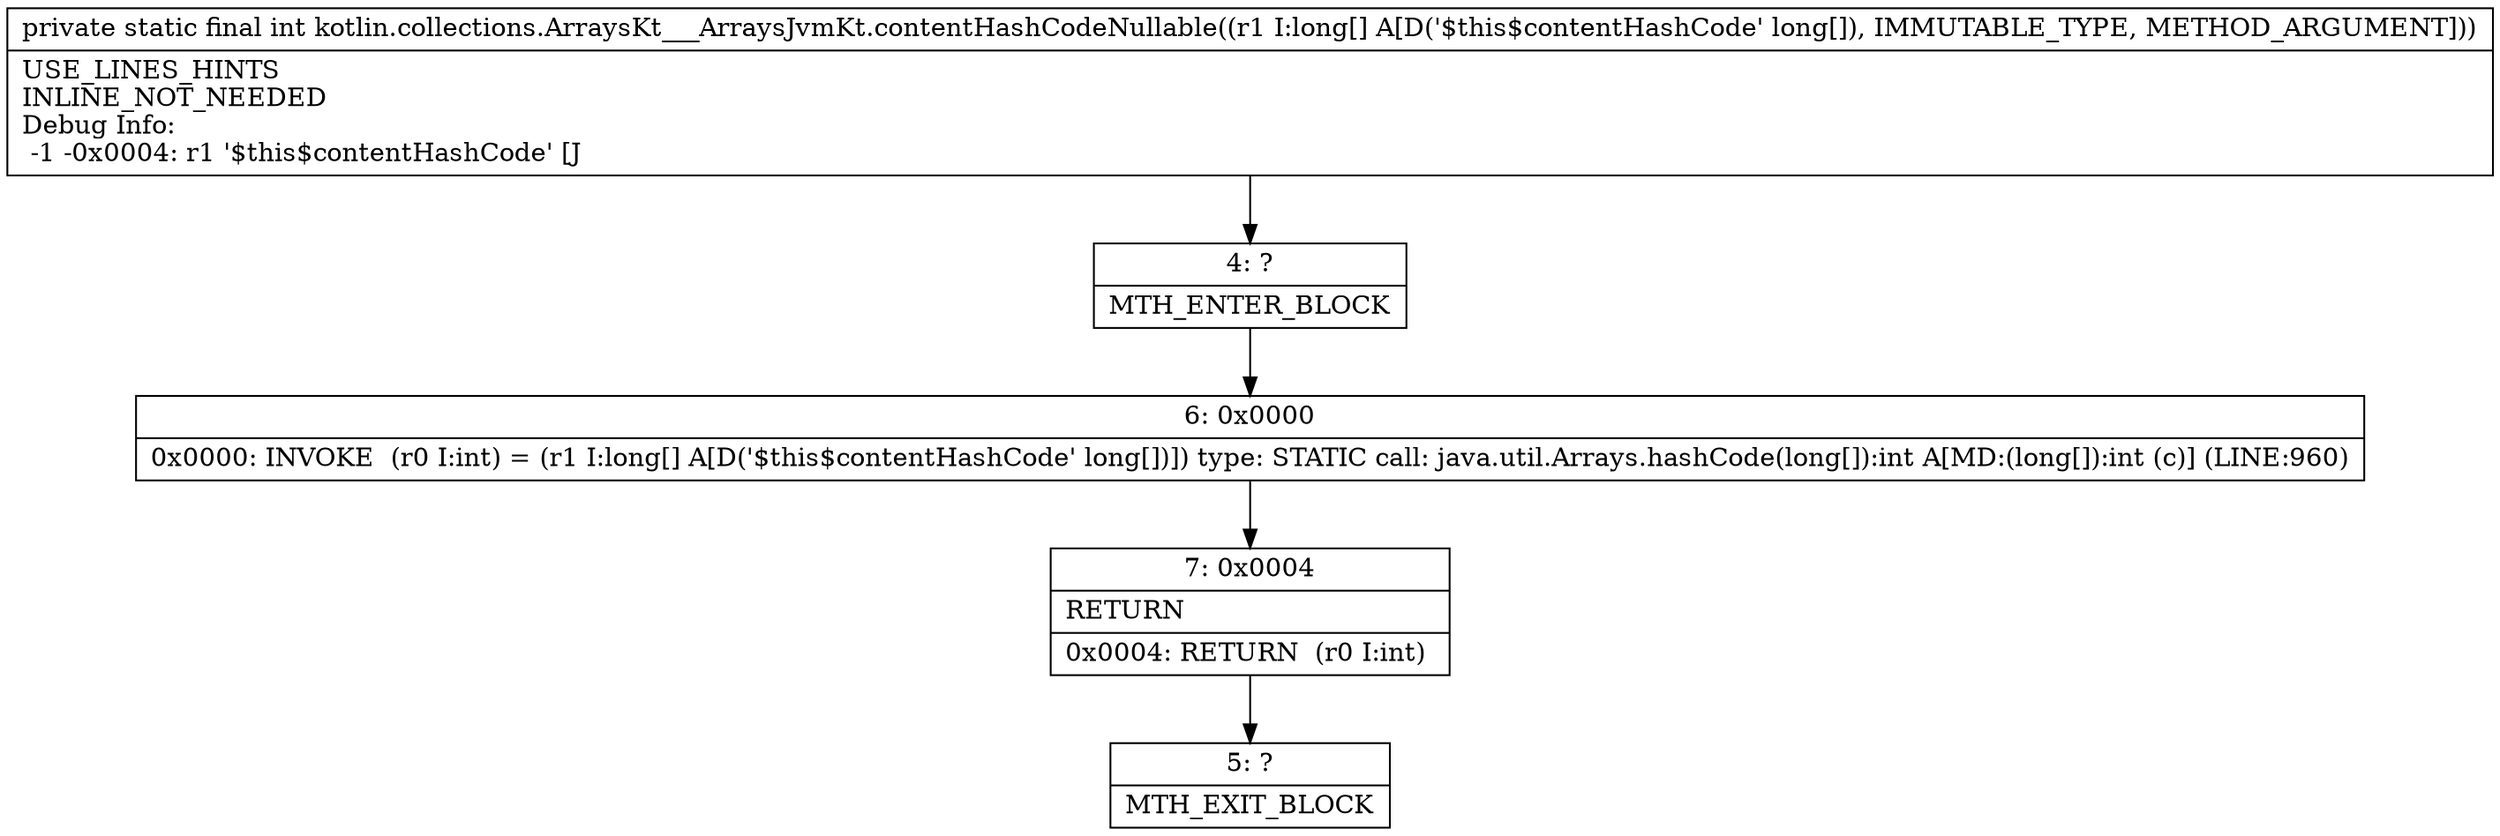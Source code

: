 digraph "CFG forkotlin.collections.ArraysKt___ArraysJvmKt.contentHashCodeNullable([J)I" {
Node_4 [shape=record,label="{4\:\ ?|MTH_ENTER_BLOCK\l}"];
Node_6 [shape=record,label="{6\:\ 0x0000|0x0000: INVOKE  (r0 I:int) = (r1 I:long[] A[D('$this$contentHashCode' long[])]) type: STATIC call: java.util.Arrays.hashCode(long[]):int A[MD:(long[]):int (c)] (LINE:960)\l}"];
Node_7 [shape=record,label="{7\:\ 0x0004|RETURN\l|0x0004: RETURN  (r0 I:int) \l}"];
Node_5 [shape=record,label="{5\:\ ?|MTH_EXIT_BLOCK\l}"];
MethodNode[shape=record,label="{private static final int kotlin.collections.ArraysKt___ArraysJvmKt.contentHashCodeNullable((r1 I:long[] A[D('$this$contentHashCode' long[]), IMMUTABLE_TYPE, METHOD_ARGUMENT]))  | USE_LINES_HINTS\lINLINE_NOT_NEEDED\lDebug Info:\l  \-1 \-0x0004: r1 '$this$contentHashCode' [J\l}"];
MethodNode -> Node_4;Node_4 -> Node_6;
Node_6 -> Node_7;
Node_7 -> Node_5;
}

